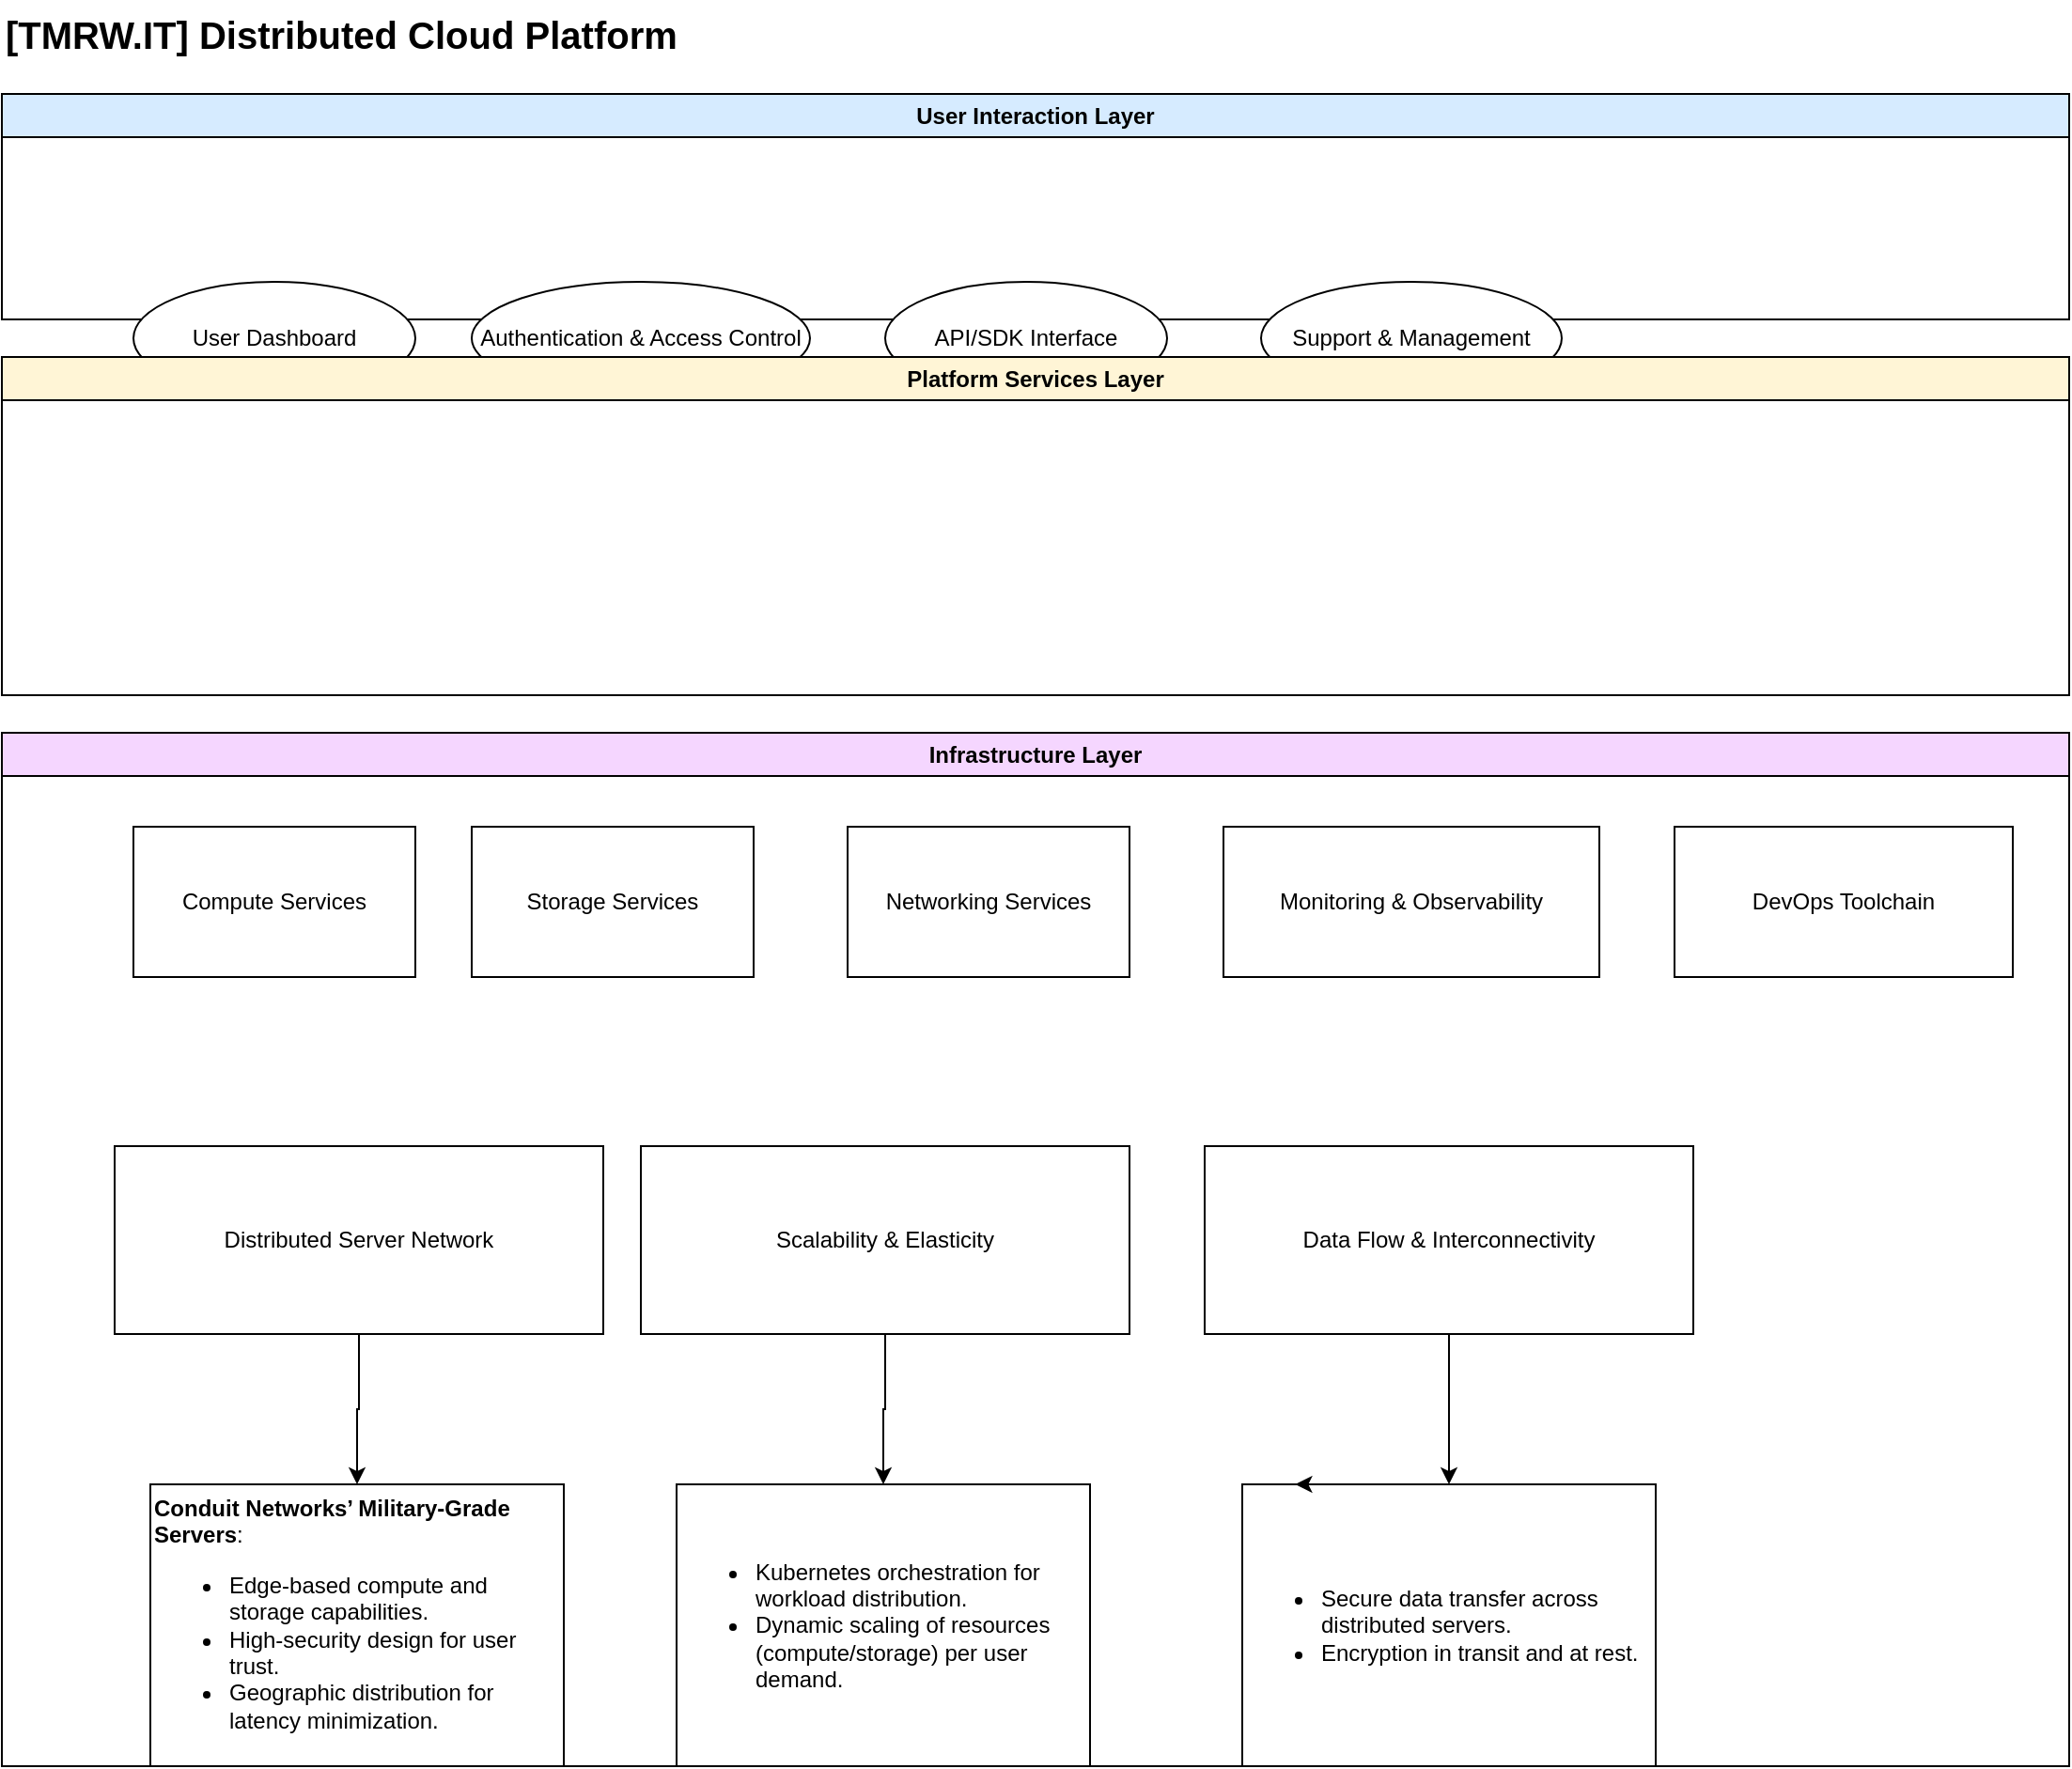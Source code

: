 <mxfile version="24.8.6">
  <diagram name="Page-1" id="wVMwYLyxr4PYHoP_r0zS">
    <mxGraphModel dx="1405" dy="681" grid="1" gridSize="10" guides="1" tooltips="1" connect="1" arrows="1" fold="1" page="1" pageScale="1" pageWidth="850" pageHeight="1100" math="0" shadow="0">
      <root>
        <mxCell id="0" />
        <mxCell id="1" parent="0" />
        <mxCell id="title" value="[TMRW.IT] Distributed Cloud Platform" style="text;html=1;fontSize=20;fontStyle=1;" parent="1" vertex="1">
          <mxGeometry x="50" y="20" width="400" height="30" as="geometry" />
        </mxCell>
        <mxCell id="userLayer" value="User Interaction Layer" style="swimlane;whiteSpace=wrap;html=1;fillColor=#d6ebff;" parent="1" vertex="1">
          <mxGeometry x="50" y="70" width="1100" height="120" as="geometry" />
        </mxCell>
        <mxCell id="userDashboard" value="User Dashboard" style="ellipse;whiteSpace=wrap;html=1;strokeColor=#000000;fillColor=#ffffff;" parent="userLayer" vertex="1">
          <mxGeometry x="70" y="100" width="150" height="60" as="geometry" />
        </mxCell>
        <mxCell id="authAccess" value="Authentication &amp; Access Control" style="ellipse;whiteSpace=wrap;html=1;strokeColor=#000000;fillColor=#ffffff;" parent="userLayer" vertex="1">
          <mxGeometry x="250" y="100" width="180" height="60" as="geometry" />
        </mxCell>
        <mxCell id="apiSdk" value="API/SDK Interface" style="ellipse;whiteSpace=wrap;html=1;strokeColor=#000000;fillColor=#ffffff;" parent="userLayer" vertex="1">
          <mxGeometry x="470" y="100" width="150" height="60" as="geometry" />
        </mxCell>
        <mxCell id="supportMgmt" value="Support &amp; Management" style="ellipse;whiteSpace=wrap;html=1;strokeColor=#000000;fillColor=#ffffff;" parent="userLayer" vertex="1">
          <mxGeometry x="670" y="100" width="160" height="60" as="geometry" />
        </mxCell>
        <mxCell id="platformLayer" value="Platform Services Layer" style="swimlane;whiteSpace=wrap;html=1;fillColor=#fff5d6;" parent="1" vertex="1">
          <mxGeometry x="50" y="210" width="1100" height="180" as="geometry" />
        </mxCell>
        <mxCell id="compute" value="Compute Services" style="rectangle;whiteSpace=wrap;html=1;strokeColor=#000000;fillColor=#ffffff;" parent="platformLayer" vertex="1">
          <mxGeometry x="70" y="250" width="150" height="80" as="geometry" />
        </mxCell>
        <mxCell id="storage" value="Storage Services" style="rectangle;whiteSpace=wrap;html=1;strokeColor=#000000;fillColor=#ffffff;" parent="platformLayer" vertex="1">
          <mxGeometry x="250" y="250" width="150" height="80" as="geometry" />
        </mxCell>
        <mxCell id="networking" value="Networking Services" style="rectangle;whiteSpace=wrap;html=1;strokeColor=#000000;fillColor=#ffffff;" parent="platformLayer" vertex="1">
          <mxGeometry x="450" y="250" width="150" height="80" as="geometry" />
        </mxCell>
        <mxCell id="monitoring" value="Monitoring &amp; Observability" style="rectangle;whiteSpace=wrap;html=1;strokeColor=#000000;fillColor=#ffffff;" parent="platformLayer" vertex="1">
          <mxGeometry x="650" y="250" width="200" height="80" as="geometry" />
        </mxCell>
        <mxCell id="devOps" value="DevOps Toolchain" style="rectangle;whiteSpace=wrap;html=1;strokeColor=#000000;fillColor=#ffffff;" parent="platformLayer" vertex="1">
          <mxGeometry x="890" y="250" width="180" height="80" as="geometry" />
        </mxCell>
        <mxCell id="infraLayer" value="Infrastructure Layer" style="swimlane;whiteSpace=wrap;html=1;fillColor=#f5d6ff;" parent="1" vertex="1">
          <mxGeometry x="50" y="410" width="1100" height="550" as="geometry" />
        </mxCell>
        <mxCell id="distributedServers" value="Distributed Server Network" style="rectangle;whiteSpace=wrap;html=1;strokeColor=#000000;fillColor=#ffffff;" parent="infraLayer" vertex="1">
          <mxGeometry x="60" y="220" width="260" height="100" as="geometry" />
        </mxCell>
        <mxCell id="scalability" value="Scalability &amp; Elasticity" style="rectangle;whiteSpace=wrap;html=1;strokeColor=#000000;fillColor=#ffffff;" parent="infraLayer" vertex="1">
          <mxGeometry x="340" y="220" width="260" height="100" as="geometry" />
        </mxCell>
        <mxCell id="dataFlow" value="Data Flow &amp; Interconnectivity" style="rectangle;whiteSpace=wrap;html=1;strokeColor=#000000;fillColor=#ffffff;" parent="infraLayer" vertex="1">
          <mxGeometry x="640" y="220" width="260" height="100" as="geometry" />
        </mxCell>
        <mxCell id="TKYElfM-atQ_MffcHc0V-1" value="&lt;strong style=&quot;background-color: initial;&quot;&gt;Conduit Networks’ Military-Grade Servers&lt;/strong&gt;&lt;span style=&quot;background-color: initial;&quot;&gt;:&lt;/span&gt;&lt;div&gt;&lt;ul&gt;&lt;li&gt;&lt;span style=&quot;background-color: initial;&quot;&gt;Edge-based compute and storage capabilities.&lt;/span&gt;&lt;/li&gt;&lt;li&gt;&lt;span style=&quot;background-color: initial;&quot;&gt;High-security design for user trust.&lt;/span&gt;&lt;/li&gt;&lt;li&gt;&lt;span style=&quot;background-color: initial;&quot;&gt;Geographic distribution for latency minimization.&lt;/span&gt;&lt;/li&gt;&lt;/ul&gt;&lt;/div&gt;" style="rectangle;whiteSpace=wrap;html=1;strokeColor=#000000;fillColor=#ffffff;align=left;" vertex="1" parent="infraLayer">
          <mxGeometry x="79" y="400" width="220" height="150" as="geometry" />
        </mxCell>
        <mxCell id="TKYElfM-atQ_MffcHc0V-2" value="" style="edgeStyle=orthogonalEdgeStyle;rounded=0;orthogonalLoop=1;jettySize=auto;html=1;" edge="1" parent="infraLayer" source="distributedServers" target="TKYElfM-atQ_MffcHc0V-1">
          <mxGeometry relative="1" as="geometry" />
        </mxCell>
        <mxCell id="TKYElfM-atQ_MffcHc0V-3" value="&lt;ul&gt;&lt;li&gt;&lt;span style=&quot;background-color: initial;&quot;&gt;Kubernetes orchestration for workload distribution.&lt;/span&gt;&lt;/li&gt;&lt;li&gt;&lt;span style=&quot;background-color: initial;&quot;&gt;Dynamic scaling of resources (compute/storage) per user demand.&lt;/span&gt;&lt;/li&gt;&lt;/ul&gt;" style="rectangle;whiteSpace=wrap;html=1;strokeColor=#000000;fillColor=#ffffff;align=left;" vertex="1" parent="infraLayer">
          <mxGeometry x="359" y="400" width="220" height="150" as="geometry" />
        </mxCell>
        <mxCell id="TKYElfM-atQ_MffcHc0V-4" value="" style="edgeStyle=orthogonalEdgeStyle;rounded=0;orthogonalLoop=1;jettySize=auto;html=1;" edge="1" parent="infraLayer" source="scalability" target="TKYElfM-atQ_MffcHc0V-3">
          <mxGeometry relative="1" as="geometry" />
        </mxCell>
        <mxCell id="TKYElfM-atQ_MffcHc0V-5" value="&lt;ul&gt;&lt;li&gt;&lt;span style=&quot;background-color: initial;&quot;&gt;Secure data transfer across distributed servers.&lt;/span&gt;&lt;/li&gt;&lt;li&gt;&lt;span style=&quot;background-color: initial;&quot;&gt;Encryption in transit and at rest.&lt;/span&gt;&lt;/li&gt;&lt;/ul&gt;" style="rectangle;whiteSpace=wrap;html=1;strokeColor=#000000;fillColor=#ffffff;align=left;" vertex="1" parent="infraLayer">
          <mxGeometry x="660" y="400" width="220" height="150" as="geometry" />
        </mxCell>
        <mxCell id="TKYElfM-atQ_MffcHc0V-6" value="" style="edgeStyle=orthogonalEdgeStyle;rounded=0;orthogonalLoop=1;jettySize=auto;html=1;" edge="1" parent="infraLayer" source="dataFlow" target="TKYElfM-atQ_MffcHc0V-5">
          <mxGeometry relative="1" as="geometry" />
        </mxCell>
        <mxCell id="TKYElfM-atQ_MffcHc0V-7" style="edgeStyle=orthogonalEdgeStyle;rounded=0;orthogonalLoop=1;jettySize=auto;html=1;exitX=0.25;exitY=0;exitDx=0;exitDy=0;entryX=0.128;entryY=0.003;entryDx=0;entryDy=0;entryPerimeter=0;" edge="1" parent="infraLayer" source="TKYElfM-atQ_MffcHc0V-5" target="TKYElfM-atQ_MffcHc0V-5">
          <mxGeometry relative="1" as="geometry" />
        </mxCell>
      </root>
    </mxGraphModel>
  </diagram>
</mxfile>
